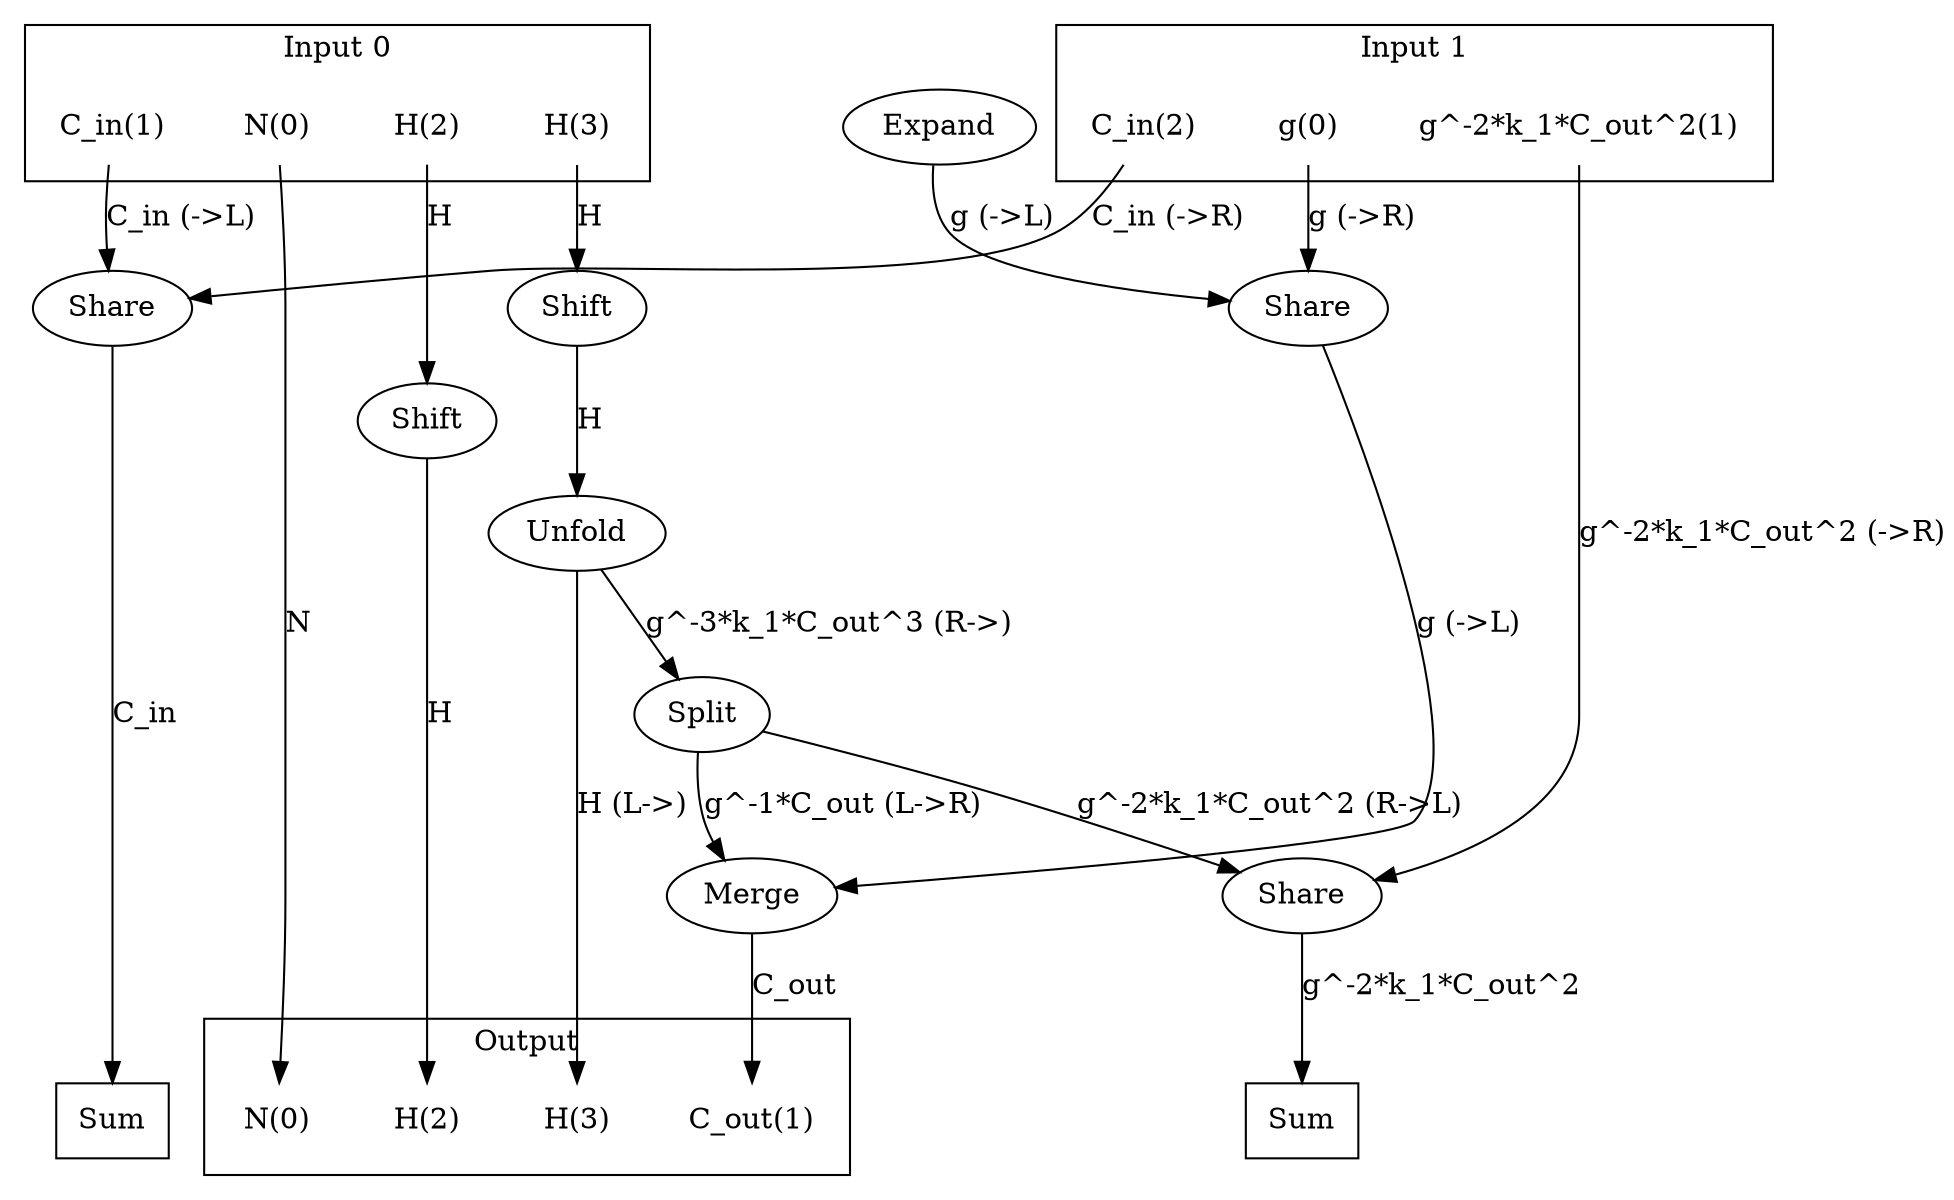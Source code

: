 digraph kernel_generated {
newrank = true;
op_0x560cbdcf2e40 [label="Shift"];
op_0x560cbdcf2f90 [label="Shift"];
op_0x560cbdd008b8 [label="Expand"];
op_0x560cbdd1aa30 [label="Merge"];
op_0x560cbdd1e600 [label="Unfold"];
op_0x560cbe2ef960 [label="Split"];
op_0x560cbe30f580 [label="Share"];
op_0x560cbe30f5d0 [label="Share"];
op_0x560cbe30f620 [label="Share"];
reduce_0x7f517800c4d8 [label="Sum", shape=box];
reduce_0x7f5178005ad8 [label="Sum", shape=box];
subgraph cluster_out {
label = "Output";
out_0 [label="N(0)", shape=none];
out_1 [label="C_out(1)", shape=none];
out_2 [label="H(2)", shape=none];
out_3 [label="H(3)", shape=none];
}
{ rank = same;
reduce_0x7f517800c4d8;
reduce_0x7f5178005ad8;
out_0;
out_1;
out_2;
out_3;
}
subgraph cluster_in_0 {
label = "Input 0";
in_0_0 [label="N(0)", shape=none];
in_0_1 [label="C_in(1)", shape=none];
in_0_2 [label="H(2)", shape=none];
in_0_3 [label="H(3)", shape=none];
}
subgraph cluster_in_1 {
label = "Input 1";
in_1_0 [label="g(0)", shape=none];
in_1_1 [label="g^-2*k_1*C_out^2(1)", shape=none];
in_1_2 [label="C_in(2)", shape=none];
}
{ rank = same;
in_0_0;
in_0_1;
in_0_2;
in_0_3;
in_1_0;
in_1_1;
in_1_2;
}
in_0_0 -> out_0 [label="N"];
in_0_1 -> op_0x560cbe30f580 [label="C_in (->L)"];
in_0_2 -> op_0x560cbdcf2e40 [label="H"];
in_0_3 -> op_0x560cbdcf2f90 [label="H"];
in_1_0 -> op_0x560cbe30f5d0 [label="g (->R)"];
in_1_1 -> op_0x560cbe30f620 [label="g^-2*k_1*C_out^2 (->R)"];
in_1_2 -> op_0x560cbe30f580 [label="C_in (->R)"];
op_0x560cbe30f5d0 -> op_0x560cbdd1aa30 [label="g (->L)"];
op_0x560cbe2ef960 -> op_0x560cbdd1aa30 [label="g^-1*C_out (L->R)"];
op_0x560cbdcf2f90 -> op_0x560cbdd1e600 [label="H"];
op_0x560cbdd1aa30 -> out_1 [label="C_out"];
op_0x560cbdcf2e40 -> out_2 [label="H"];
op_0x560cbdd1e600 -> out_3 [label="H (L->)"];
op_0x560cbdd1e600 -> op_0x560cbe2ef960 [label="g^-3*k_1*C_out^3 (R->)"];
op_0x560cbdd008b8 -> op_0x560cbe30f5d0 [label="g (->L)"];
op_0x560cbe2ef960 -> op_0x560cbe30f620 [label="g^-2*k_1*C_out^2 (R->L)"];
op_0x560cbe30f580 -> reduce_0x7f5178005ad8 [label="C_in"];
op_0x560cbe30f620 -> reduce_0x7f517800c4d8 [label="g^-2*k_1*C_out^2"];
}
